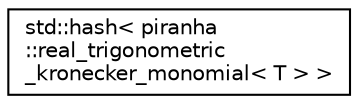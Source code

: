 digraph "Graphical Class Hierarchy"
{
  edge [fontname="Helvetica",fontsize="10",labelfontname="Helvetica",labelfontsize="10"];
  node [fontname="Helvetica",fontsize="10",shape=record];
  rankdir="LR";
  Node0 [label="std::hash\< piranha\l::real_trigonometric\l_kronecker_monomial\< T \> \>",height=0.2,width=0.4,color="black", fillcolor="white", style="filled",URL="$structstd_1_1hash_3_01piranha_1_1real__trigonometric__kronecker__monomial_3_01_t_01_4_01_4.html",tooltip="Specialisation of std::hash for piranha::real_trigonometric_kronecker_monomial. "];
}
